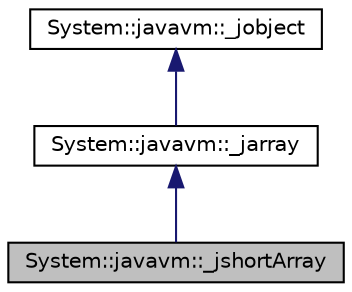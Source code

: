 digraph G
{
  edge [fontname="Helvetica",fontsize="10",labelfontname="Helvetica",labelfontsize="10"];
  node [fontname="Helvetica",fontsize="10",shape=record];
  Node1 [label="System::javavm::_jshortArray",height=0.2,width=0.4,color="black", fillcolor="grey75", style="filled" fontcolor="black"];
  Node2 -> Node1 [dir="back",color="midnightblue",fontsize="10",style="solid",fontname="Helvetica"];
  Node2 [label="System::javavm::_jarray",height=0.2,width=0.4,color="black", fillcolor="white", style="filled",URL="$class_system_1_1javavm_1_1__jarray.html"];
  Node3 -> Node2 [dir="back",color="midnightblue",fontsize="10",style="solid",fontname="Helvetica"];
  Node3 [label="System::javavm::_jobject",height=0.2,width=0.4,color="black", fillcolor="white", style="filled",URL="$class_system_1_1javavm_1_1__jobject.html"];
}
